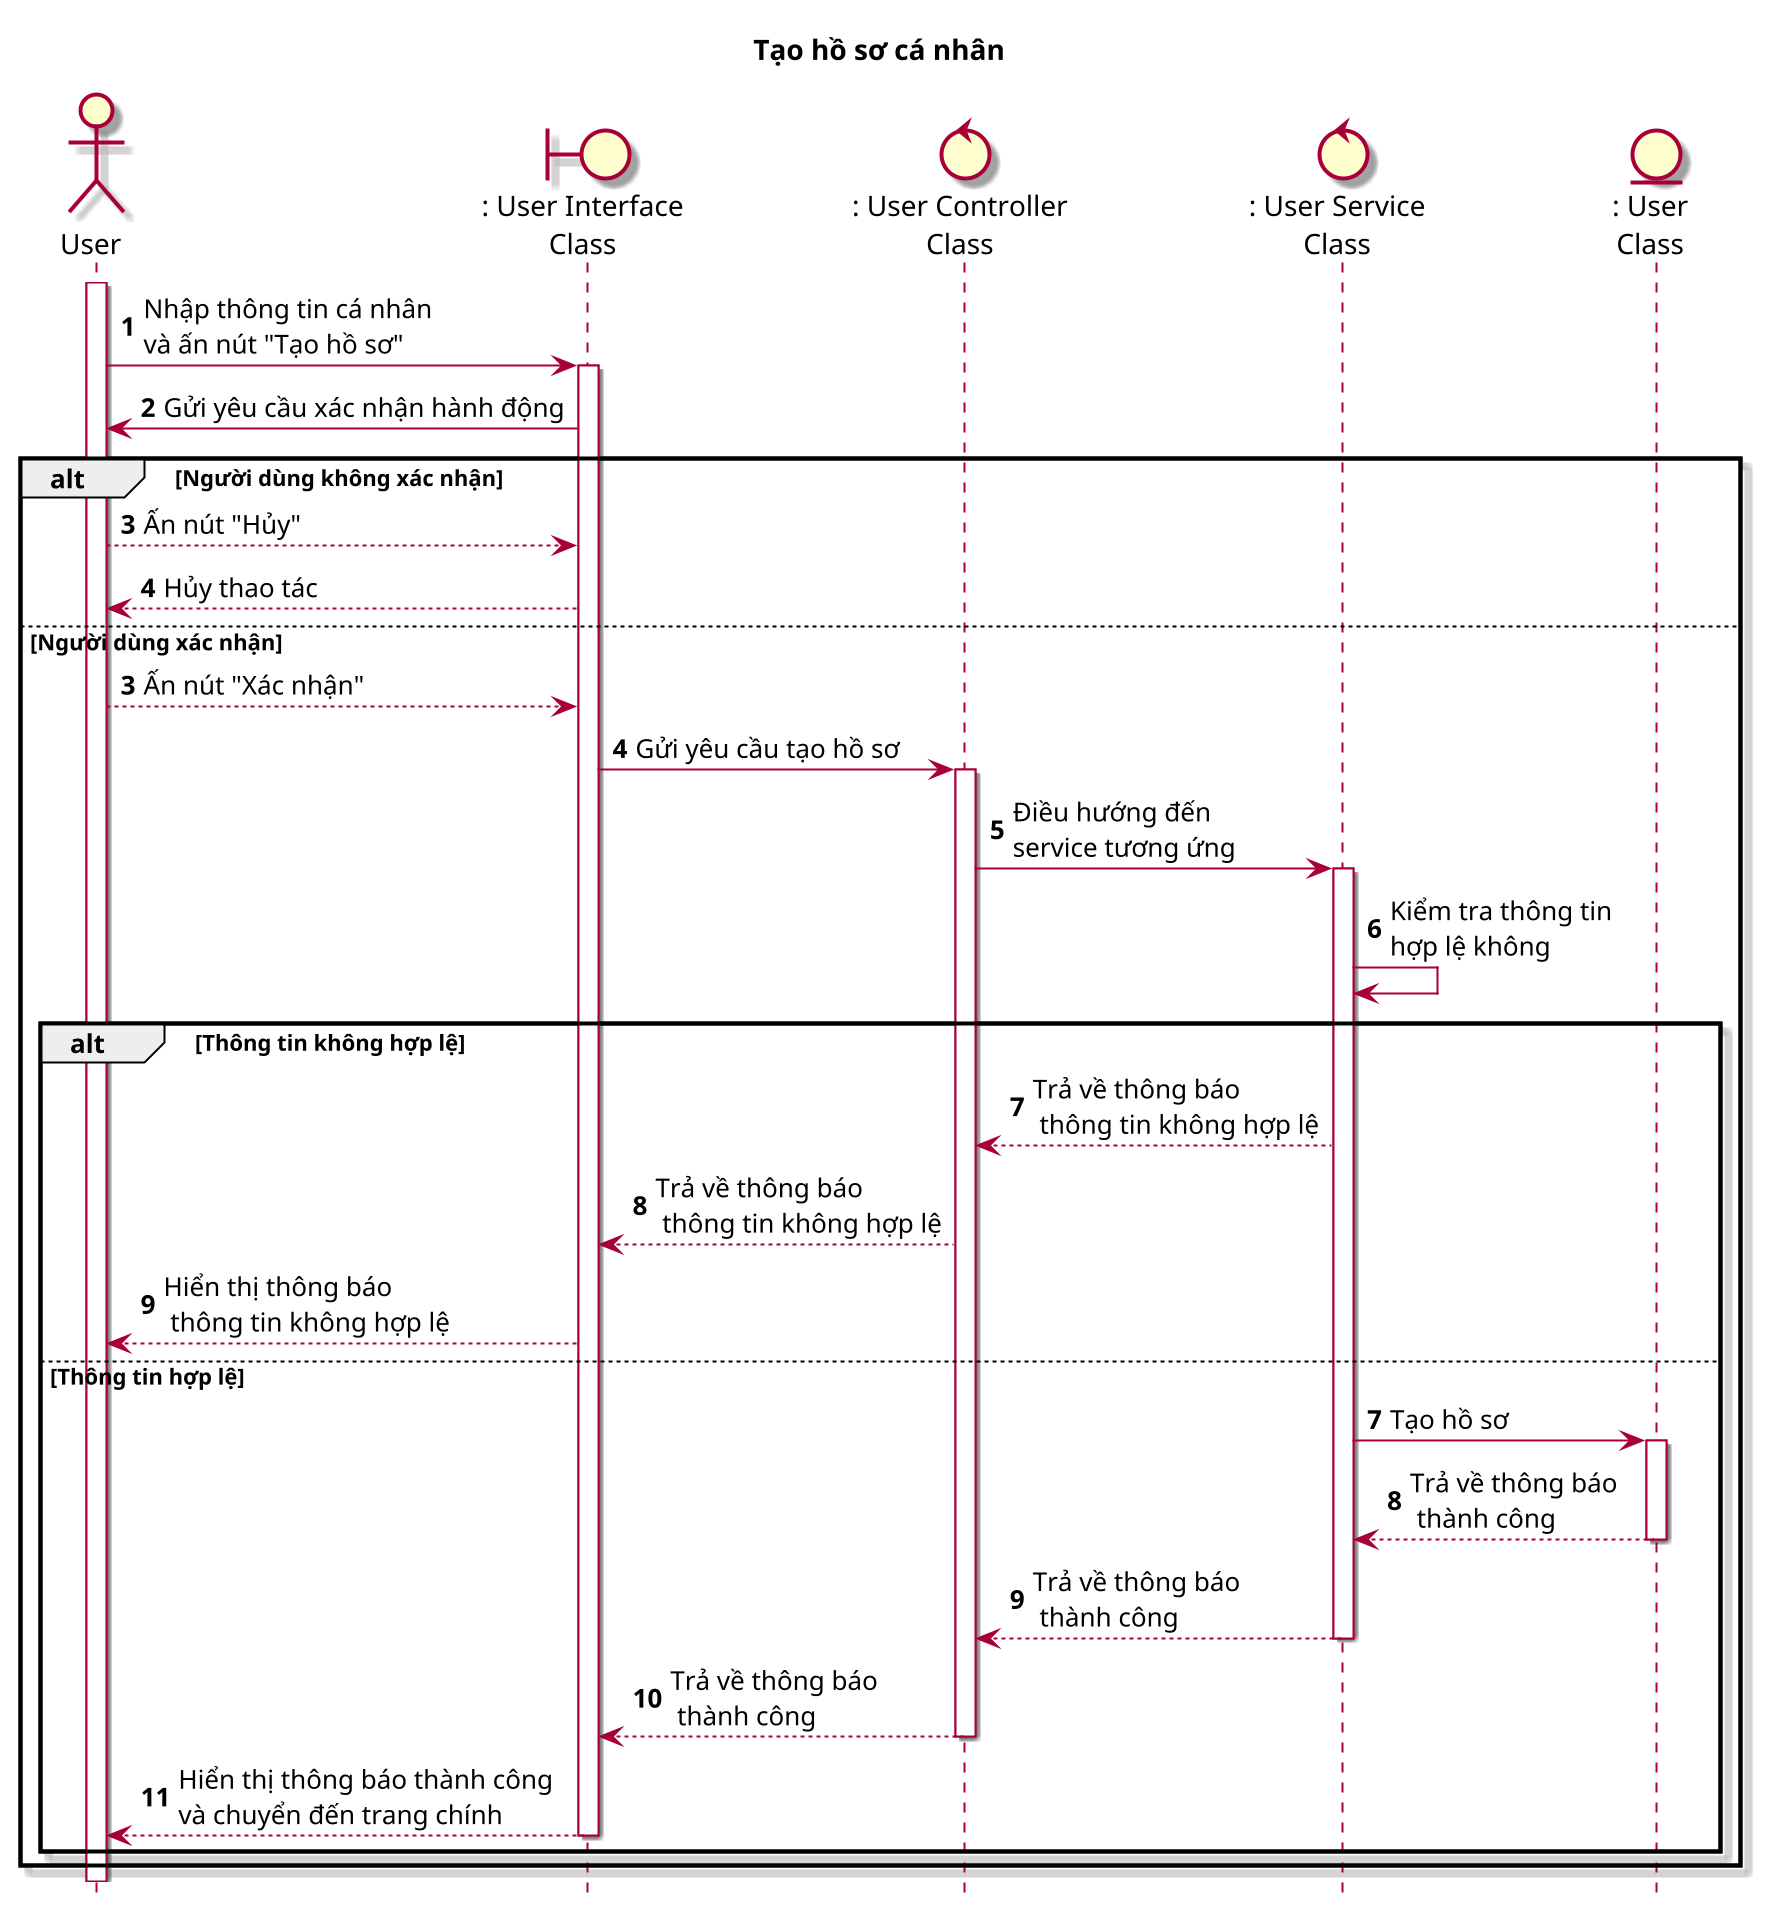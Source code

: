 @startuml TaoHoSoCaNhan

title Tạo hồ sơ cá nhân

skin rose
scale 2
hide footbox

actor User as user
boundary ": User Interface\nClass" as ui
control ": User Controller\nClass" as uc
control ": User Service\nClass" as us
entity ": User\nClass" as u

autonumber
user++
user -> ui++ : Nhập thông tin cá nhân\nvà ấn nút "Tạo hồ sơ"
ui -> user : Gửi yêu cầu xác nhận hành động
alt Người dùng không xác nhận
    user --> ui : Ấn nút "Hủy"
    ui --> user : Hủy thao tác
else Người dùng xác nhận
    autonumber 3
    user --> ui: Ấn nút "Xác nhận"
    ui -> uc++ : Gửi yêu cầu tạo hồ sơ
    uc -> us++ : Điều hướng đến\nservice tương ứng
    us -> us : Kiểm tra thông tin\nhợp lệ không
    alt Thông tin không hợp lệ
        us --> uc : Trả về thông báo\n thông tin không hợp lệ
        uc --> ui : Trả về thông báo\n thông tin không hợp lệ
        ui --> user : Hiển thị thông báo\n thông tin không hợp lệ
    else Thông tin hợp lệ
        autonumber 7
        us -> u++ : Tạo hồ sơ
        u --> us-- : Trả về thông báo\n thành công
        us --> uc-- : Trả về thông báo\n thành công
        uc --> ui-- : Trả về thông báo\n thành công
        ui --> user-- : Hiển thị thông báo thành công\nvà chuyển đến trang chính
    end
end

@enduml